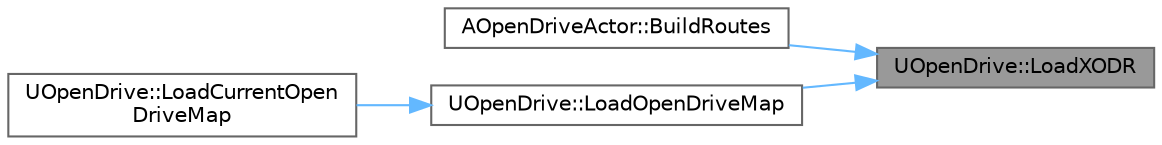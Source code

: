 digraph "UOpenDrive::LoadXODR"
{
 // INTERACTIVE_SVG=YES
 // LATEX_PDF_SIZE
  bgcolor="transparent";
  edge [fontname=Helvetica,fontsize=10,labelfontname=Helvetica,labelfontsize=10];
  node [fontname=Helvetica,fontsize=10,shape=box,height=0.2,width=0.4];
  rankdir="RL";
  Node1 [id="Node000001",label="UOpenDrive::LoadXODR",height=0.2,width=0.4,color="gray40", fillcolor="grey60", style="filled", fontcolor="black",tooltip=" "];
  Node1 -> Node2 [id="edge1_Node000001_Node000002",dir="back",color="steelblue1",style="solid",tooltip=" "];
  Node2 [id="Node000002",label="AOpenDriveActor::BuildRoutes",height=0.2,width=0.4,color="grey40", fillcolor="white", style="filled",URL="$d0/d2d/classAOpenDriveActor.html#ac8678af2b371c3a3faca8775ab1e4816",tooltip=" "];
  Node1 -> Node3 [id="edge2_Node000001_Node000003",dir="back",color="steelblue1",style="solid",tooltip=" "];
  Node3 [id="Node000003",label="UOpenDrive::LoadOpenDriveMap",height=0.2,width=0.4,color="grey40", fillcolor="white", style="filled",URL="$d1/d1b/classUOpenDrive.html#ac05b8dc3f340e373582945f9215081d9",tooltip="Load OpenDriveMap associated to the given MapName."];
  Node3 -> Node4 [id="edge3_Node000003_Node000004",dir="back",color="steelblue1",style="solid",tooltip=" "];
  Node4 [id="Node000004",label="UOpenDrive::LoadCurrentOpen\lDriveMap",height=0.2,width=0.4,color="grey40", fillcolor="white", style="filled",URL="$d1/d1b/classUOpenDrive.html#a4486c7ee9d4a8bf6cd2a7ca5ad7e4ece",tooltip="Load OpenDriveMap associated to the currently loaded map."];
}
